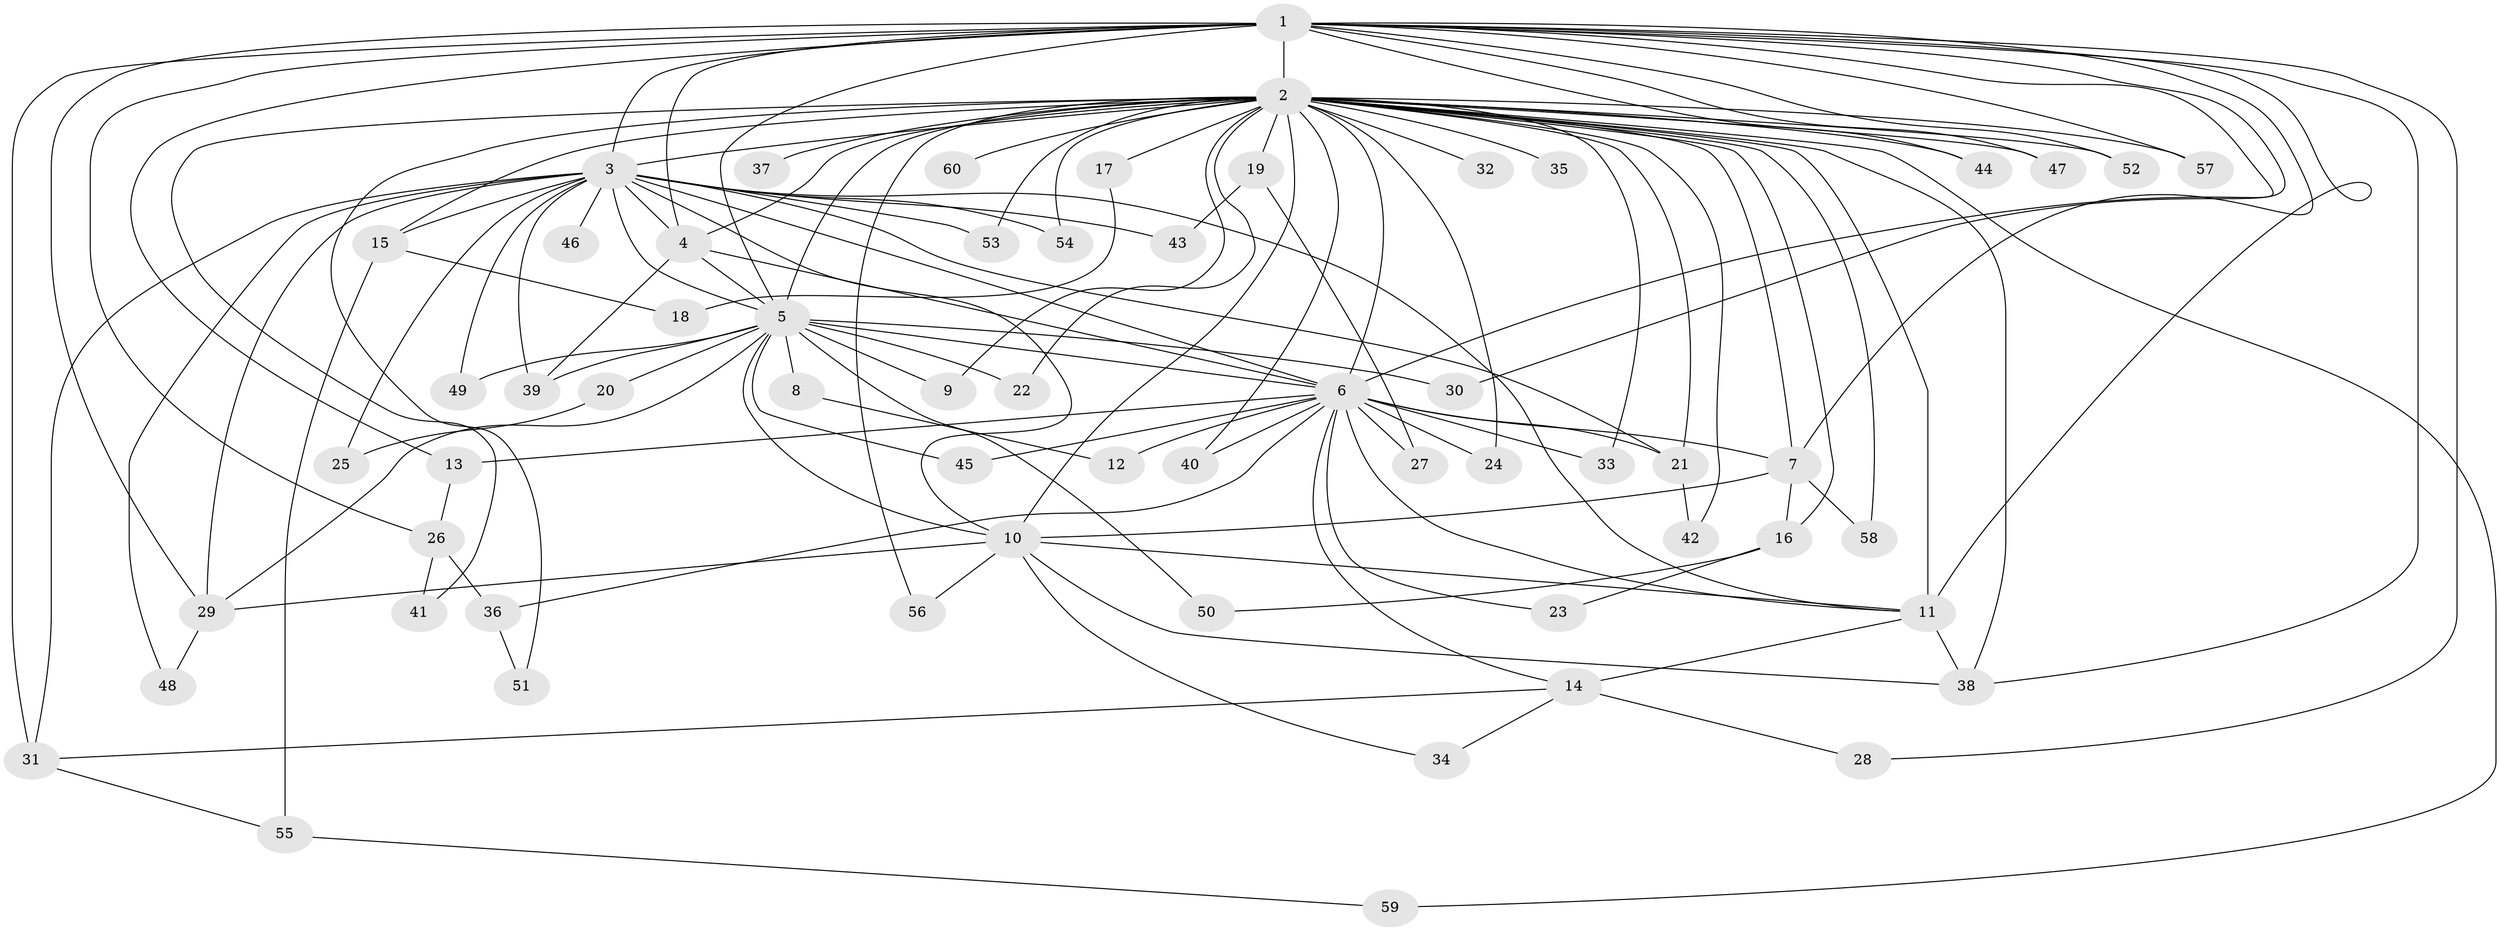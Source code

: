 // original degree distribution, {21: 0.008333333333333333, 29: 0.016666666666666666, 27: 0.025, 12: 0.008333333333333333, 26: 0.016666666666666666, 28: 0.008333333333333333, 3: 0.2, 2: 0.6083333333333333, 5: 0.008333333333333333, 4: 0.08333333333333333, 6: 0.008333333333333333, 9: 0.008333333333333333}
// Generated by graph-tools (version 1.1) at 2025/34/03/09/25 02:34:44]
// undirected, 60 vertices, 127 edges
graph export_dot {
graph [start="1"]
  node [color=gray90,style=filled];
  1;
  2;
  3;
  4;
  5;
  6;
  7;
  8;
  9;
  10;
  11;
  12;
  13;
  14;
  15;
  16;
  17;
  18;
  19;
  20;
  21;
  22;
  23;
  24;
  25;
  26;
  27;
  28;
  29;
  30;
  31;
  32;
  33;
  34;
  35;
  36;
  37;
  38;
  39;
  40;
  41;
  42;
  43;
  44;
  45;
  46;
  47;
  48;
  49;
  50;
  51;
  52;
  53;
  54;
  55;
  56;
  57;
  58;
  59;
  60;
  1 -- 2 [weight=8.0];
  1 -- 3 [weight=4.0];
  1 -- 4 [weight=3.0];
  1 -- 5 [weight=2.0];
  1 -- 6 [weight=2.0];
  1 -- 7 [weight=11.0];
  1 -- 11 [weight=1.0];
  1 -- 13 [weight=1.0];
  1 -- 26 [weight=1.0];
  1 -- 28 [weight=1.0];
  1 -- 29 [weight=1.0];
  1 -- 30 [weight=1.0];
  1 -- 31 [weight=3.0];
  1 -- 38 [weight=1.0];
  1 -- 44 [weight=1.0];
  1 -- 47 [weight=1.0];
  1 -- 52 [weight=1.0];
  1 -- 57 [weight=1.0];
  2 -- 3 [weight=7.0];
  2 -- 4 [weight=21.0];
  2 -- 5 [weight=5.0];
  2 -- 6 [weight=5.0];
  2 -- 7 [weight=3.0];
  2 -- 9 [weight=1.0];
  2 -- 10 [weight=3.0];
  2 -- 11 [weight=12.0];
  2 -- 15 [weight=1.0];
  2 -- 16 [weight=1.0];
  2 -- 17 [weight=2.0];
  2 -- 19 [weight=1.0];
  2 -- 21 [weight=1.0];
  2 -- 22 [weight=1.0];
  2 -- 24 [weight=1.0];
  2 -- 32 [weight=1.0];
  2 -- 33 [weight=2.0];
  2 -- 35 [weight=1.0];
  2 -- 37 [weight=2.0];
  2 -- 38 [weight=2.0];
  2 -- 40 [weight=1.0];
  2 -- 41 [weight=1.0];
  2 -- 42 [weight=1.0];
  2 -- 44 [weight=3.0];
  2 -- 47 [weight=1.0];
  2 -- 51 [weight=1.0];
  2 -- 52 [weight=1.0];
  2 -- 53 [weight=1.0];
  2 -- 54 [weight=1.0];
  2 -- 56 [weight=1.0];
  2 -- 57 [weight=1.0];
  2 -- 58 [weight=1.0];
  2 -- 59 [weight=1.0];
  2 -- 60 [weight=2.0];
  3 -- 4 [weight=2.0];
  3 -- 5 [weight=3.0];
  3 -- 6 [weight=3.0];
  3 -- 10 [weight=2.0];
  3 -- 11 [weight=2.0];
  3 -- 15 [weight=1.0];
  3 -- 21 [weight=1.0];
  3 -- 25 [weight=1.0];
  3 -- 29 [weight=1.0];
  3 -- 31 [weight=1.0];
  3 -- 39 [weight=1.0];
  3 -- 43 [weight=1.0];
  3 -- 46 [weight=2.0];
  3 -- 48 [weight=1.0];
  3 -- 49 [weight=1.0];
  3 -- 53 [weight=1.0];
  3 -- 54 [weight=1.0];
  4 -- 5 [weight=1.0];
  4 -- 6 [weight=1.0];
  4 -- 39 [weight=1.0];
  5 -- 6 [weight=1.0];
  5 -- 8 [weight=1.0];
  5 -- 9 [weight=2.0];
  5 -- 10 [weight=1.0];
  5 -- 20 [weight=1.0];
  5 -- 22 [weight=1.0];
  5 -- 29 [weight=1.0];
  5 -- 30 [weight=1.0];
  5 -- 39 [weight=1.0];
  5 -- 45 [weight=1.0];
  5 -- 49 [weight=1.0];
  5 -- 50 [weight=1.0];
  6 -- 7 [weight=1.0];
  6 -- 11 [weight=2.0];
  6 -- 12 [weight=1.0];
  6 -- 13 [weight=1.0];
  6 -- 14 [weight=1.0];
  6 -- 21 [weight=1.0];
  6 -- 23 [weight=1.0];
  6 -- 24 [weight=1.0];
  6 -- 27 [weight=1.0];
  6 -- 33 [weight=1.0];
  6 -- 36 [weight=1.0];
  6 -- 40 [weight=1.0];
  6 -- 45 [weight=1.0];
  7 -- 10 [weight=1.0];
  7 -- 16 [weight=1.0];
  7 -- 58 [weight=1.0];
  8 -- 12 [weight=1.0];
  10 -- 11 [weight=2.0];
  10 -- 29 [weight=1.0];
  10 -- 34 [weight=1.0];
  10 -- 38 [weight=1.0];
  10 -- 56 [weight=1.0];
  11 -- 14 [weight=2.0];
  11 -- 38 [weight=2.0];
  13 -- 26 [weight=1.0];
  14 -- 28 [weight=1.0];
  14 -- 31 [weight=1.0];
  14 -- 34 [weight=1.0];
  15 -- 18 [weight=1.0];
  15 -- 55 [weight=1.0];
  16 -- 23 [weight=1.0];
  16 -- 50 [weight=1.0];
  17 -- 18 [weight=1.0];
  19 -- 27 [weight=1.0];
  19 -- 43 [weight=1.0];
  20 -- 25 [weight=1.0];
  21 -- 42 [weight=1.0];
  26 -- 36 [weight=1.0];
  26 -- 41 [weight=1.0];
  29 -- 48 [weight=1.0];
  31 -- 55 [weight=1.0];
  36 -- 51 [weight=1.0];
  55 -- 59 [weight=1.0];
}
